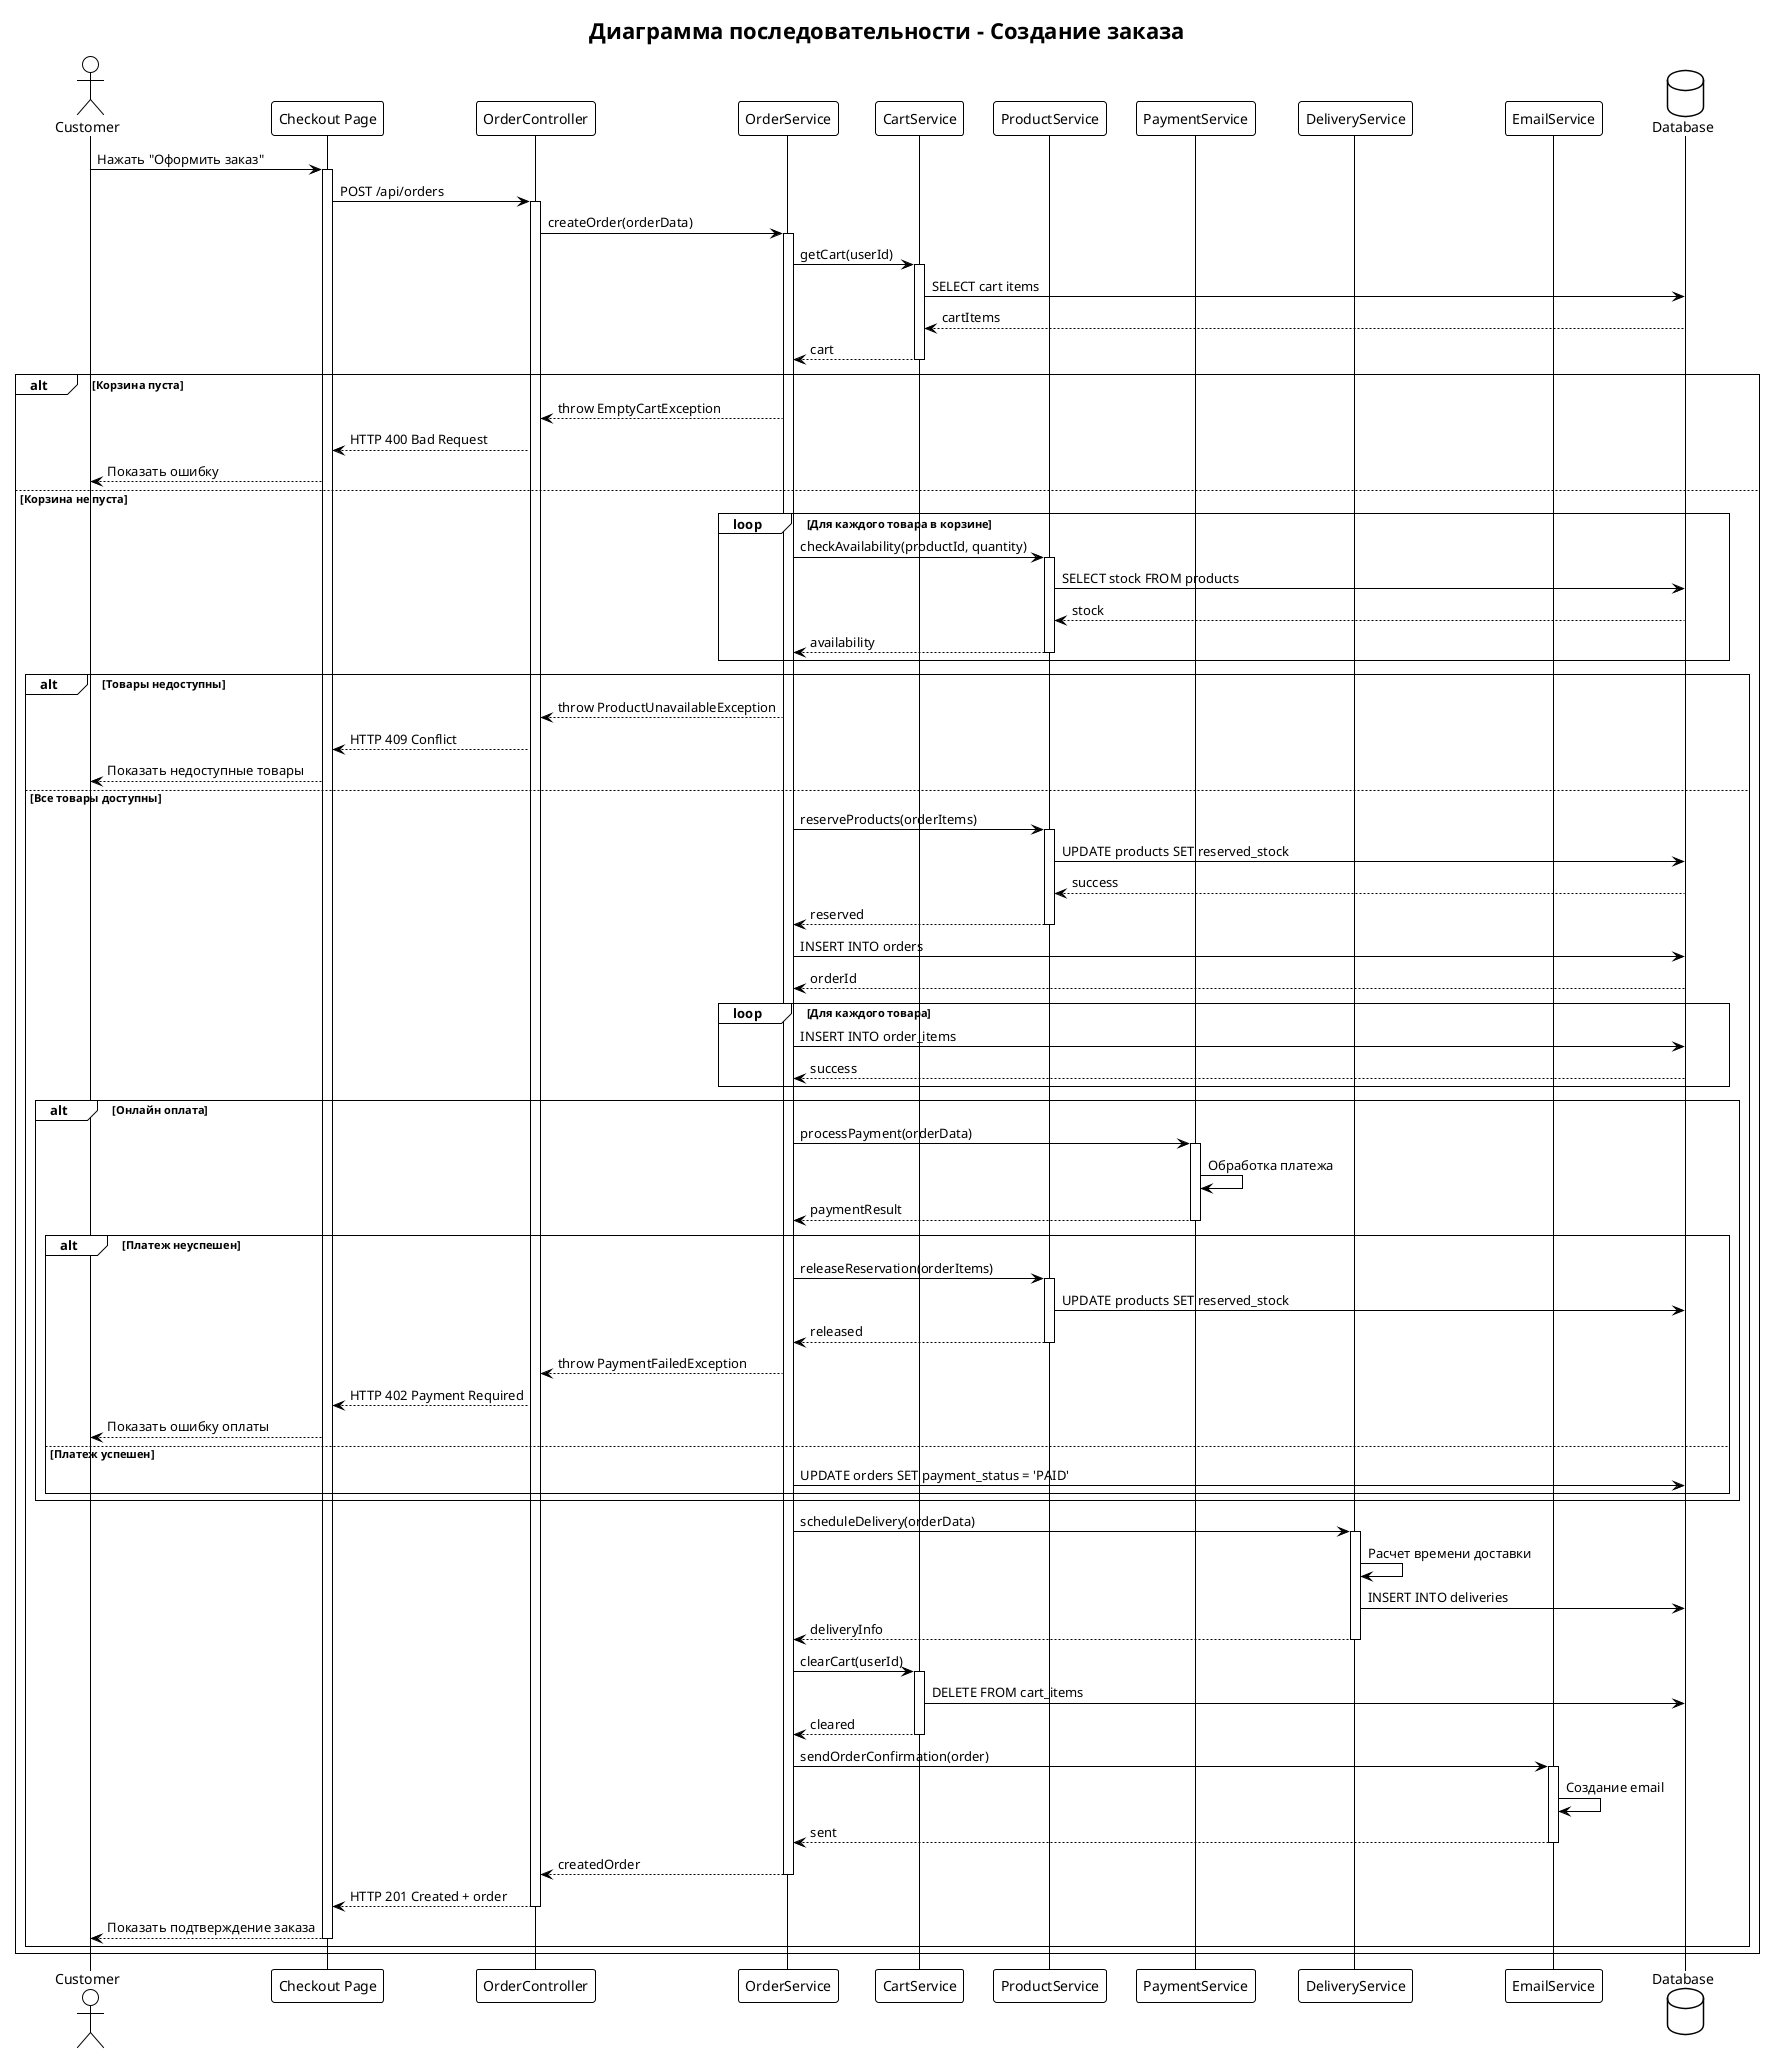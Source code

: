 @startuml SequenceDiagram_OrderCreation
!theme plain
title Диаграмма последовательности - Создание заказа

actor Customer as C
participant "Checkout Page" as CP
participant "OrderController" as OC
participant "OrderService" as OS
participant "CartService" as CS
participant "ProductService" as PS
participant "PaymentService" as PayS
participant "DeliveryService" as DS
participant "EmailService" as ES
database "Database" as DB

C -> CP: Нажать "Оформить заказ"
activate CP

CP -> OC: POST /api/orders
activate OC

OC -> OS: createOrder(orderData)
activate OS

' Проверка корзины
OS -> CS: getCart(userId)
activate CS
CS -> DB: SELECT cart items
DB --> CS: cartItems
CS --> OS: cart
deactivate CS

alt Корзина пуста
    OS --> OC: throw EmptyCartException
    OC --> CP: HTTP 400 Bad Request
    CP --> C: Показать ошибку
else Корзина не пуста
    ' Проверка наличия товаров
    loop Для каждого товара в корзине
        OS -> PS: checkAvailability(productId, quantity)
        activate PS
        PS -> DB: SELECT stock FROM products
        DB --> PS: stock
        PS --> OS: availability
        deactivate PS
    end
    
    alt Товары недоступны
        OS --> OC: throw ProductUnavailableException
        OC --> CP: HTTP 409 Conflict
        CP --> C: Показать недоступные товары
    else Все товары доступны
        ' Резервирование товаров
        OS -> PS: reserveProducts(orderItems)
        activate PS
        PS -> DB: UPDATE products SET reserved_stock
        DB --> PS: success
        PS --> OS: reserved
        deactivate PS
        
        ' Создание заказа
        OS -> DB: INSERT INTO orders
        DB --> OS: orderId
        
        ' Создание элементов заказа
        loop Для каждого товара
            OS -> DB: INSERT INTO order_items
            DB --> OS: success
        end
        
        ' Обработка платежа (если онлайн)
        alt Онлайн оплата
            OS -> PayS: processPayment(orderData)
            activate PayS
            PayS -> PayS: Обработка платежа
            PayS --> OS: paymentResult
            deactivate PayS
            
            alt Платеж неуспешен
                OS -> PS: releaseReservation(orderItems)
                activate PS
                PS -> DB: UPDATE products SET reserved_stock
                PS --> OS: released
                deactivate PS
                OS --> OC: throw PaymentFailedException
                OC --> CP: HTTP 402 Payment Required
                CP --> C: Показать ошибку оплаты
            else Платеж успешен
                OS -> DB: UPDATE orders SET payment_status = 'PAID'
            end
        end
        
        ' Настройка доставки
        OS -> DS: scheduleDelivery(orderData)
        activate DS
        DS -> DS: Расчет времени доставки
        DS -> DB: INSERT INTO deliveries
        DS --> OS: deliveryInfo
        deactivate DS
        
        ' Очистка корзины
        OS -> CS: clearCart(userId)
        activate CS
        CS -> DB: DELETE FROM cart_items
        CS --> OS: cleared
        deactivate CS
        
        ' Отправка подтверждения
        OS -> ES: sendOrderConfirmation(order)
        activate ES
        ES -> ES: Создание email
        ES --> OS: sent
        deactivate ES
        
        OS --> OC: createdOrder
        deactivate OS
        
        OC --> CP: HTTP 201 Created + order
        deactivate OC
        
        CP --> C: Показать подтверждение заказа
        deactivate CP
    end
end

@enduml
